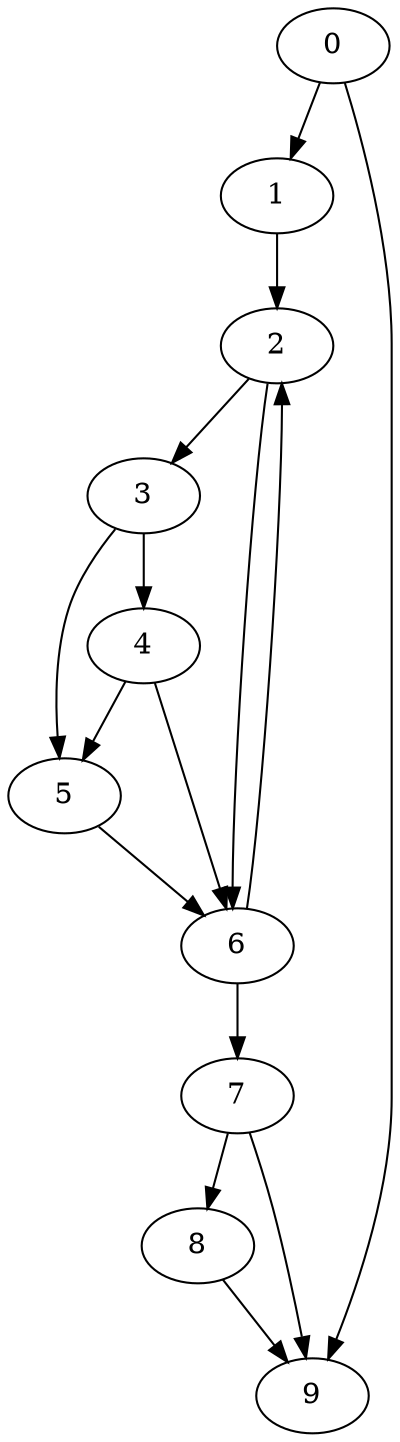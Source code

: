 digraph {
	0
	1
	2
	3
	4
	5
	6
	7
	8
	9
	7 -> 9
	8 -> 9
	0 -> 9
	1 -> 2
	6 -> 2
	3 -> 5
	4 -> 5
	4 -> 6
	5 -> 6
	2 -> 6
	7 -> 8
	0 -> 1
	2 -> 3
	3 -> 4
	6 -> 7
}
